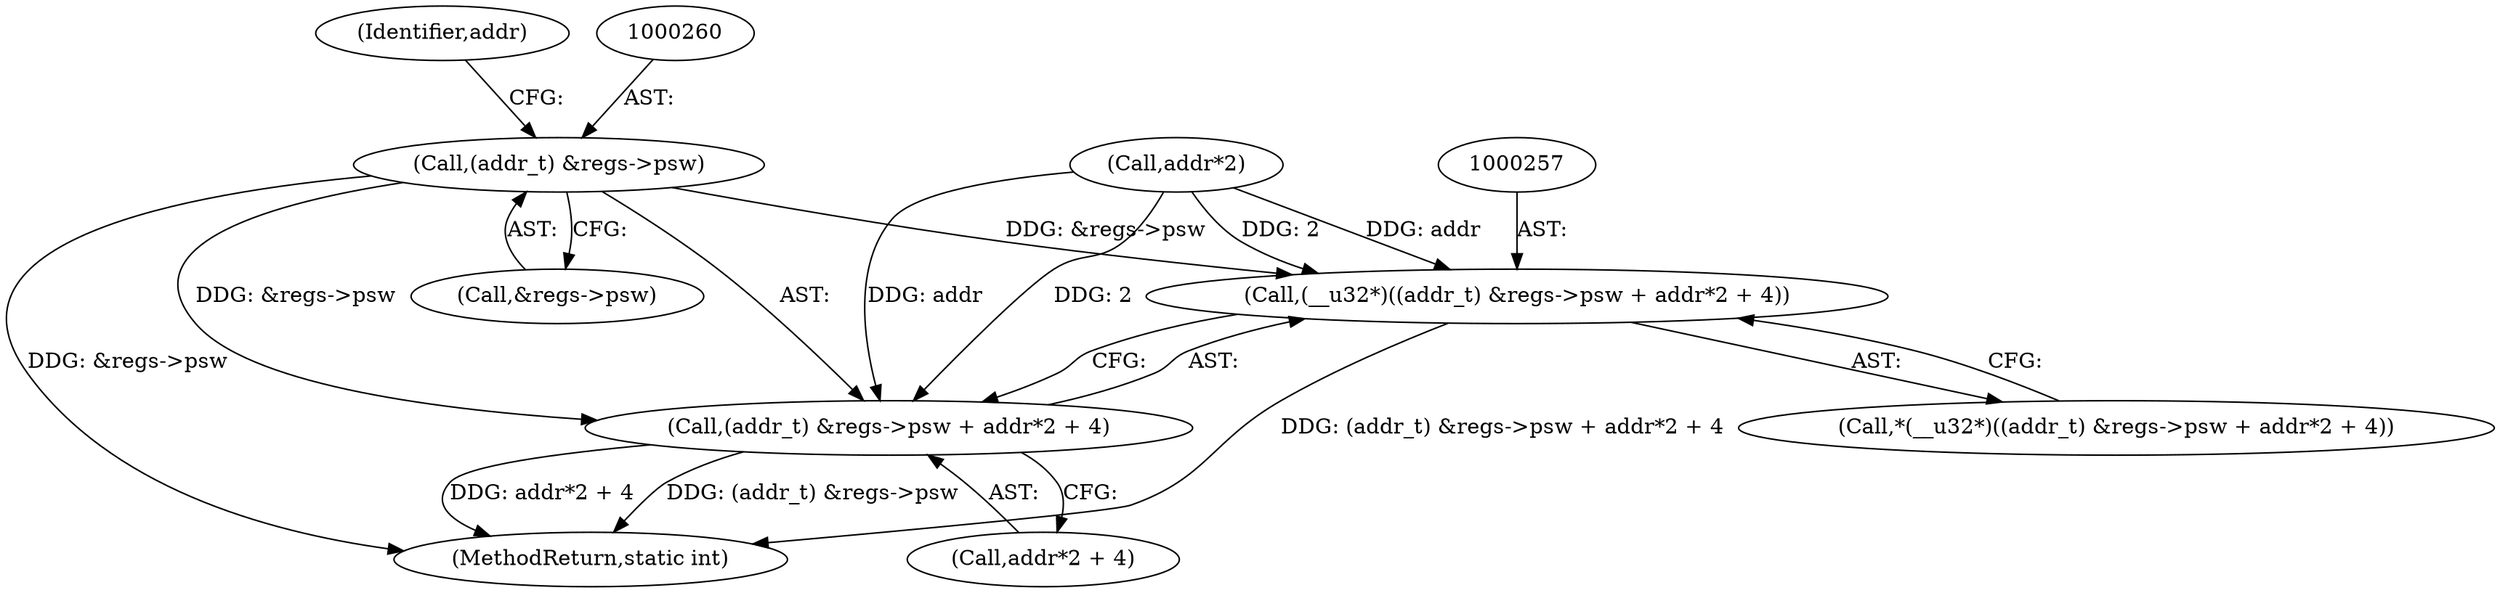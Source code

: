 digraph "0_linux_dab6cf55f81a6e16b8147aed9a843e1691dcd318_0@pointer" {
"1000259" [label="(Call,(addr_t) &regs->psw)"];
"1000256" [label="(Call,(__u32*)((addr_t) &regs->psw + addr*2 + 4))"];
"1000258" [label="(Call,(addr_t) &regs->psw + addr*2 + 4)"];
"1000445" [label="(MethodReturn,static int)"];
"1000256" [label="(Call,(__u32*)((addr_t) &regs->psw + addr*2 + 4))"];
"1000265" [label="(Call,addr*2 + 4)"];
"1000255" [label="(Call,*(__u32*)((addr_t) &regs->psw + addr*2 + 4))"];
"1000259" [label="(Call,(addr_t) &regs->psw)"];
"1000258" [label="(Call,(addr_t) &regs->psw + addr*2 + 4)"];
"1000266" [label="(Call,addr*2)"];
"1000261" [label="(Call,&regs->psw)"];
"1000267" [label="(Identifier,addr)"];
"1000259" -> "1000258"  [label="AST: "];
"1000259" -> "1000261"  [label="CFG: "];
"1000260" -> "1000259"  [label="AST: "];
"1000261" -> "1000259"  [label="AST: "];
"1000267" -> "1000259"  [label="CFG: "];
"1000259" -> "1000445"  [label="DDG: &regs->psw"];
"1000259" -> "1000256"  [label="DDG: &regs->psw"];
"1000259" -> "1000258"  [label="DDG: &regs->psw"];
"1000256" -> "1000255"  [label="AST: "];
"1000256" -> "1000258"  [label="CFG: "];
"1000257" -> "1000256"  [label="AST: "];
"1000258" -> "1000256"  [label="AST: "];
"1000255" -> "1000256"  [label="CFG: "];
"1000256" -> "1000445"  [label="DDG: (addr_t) &regs->psw + addr*2 + 4"];
"1000266" -> "1000256"  [label="DDG: addr"];
"1000266" -> "1000256"  [label="DDG: 2"];
"1000258" -> "1000265"  [label="CFG: "];
"1000265" -> "1000258"  [label="AST: "];
"1000258" -> "1000445"  [label="DDG: (addr_t) &regs->psw"];
"1000258" -> "1000445"  [label="DDG: addr*2 + 4"];
"1000266" -> "1000258"  [label="DDG: addr"];
"1000266" -> "1000258"  [label="DDG: 2"];
}
